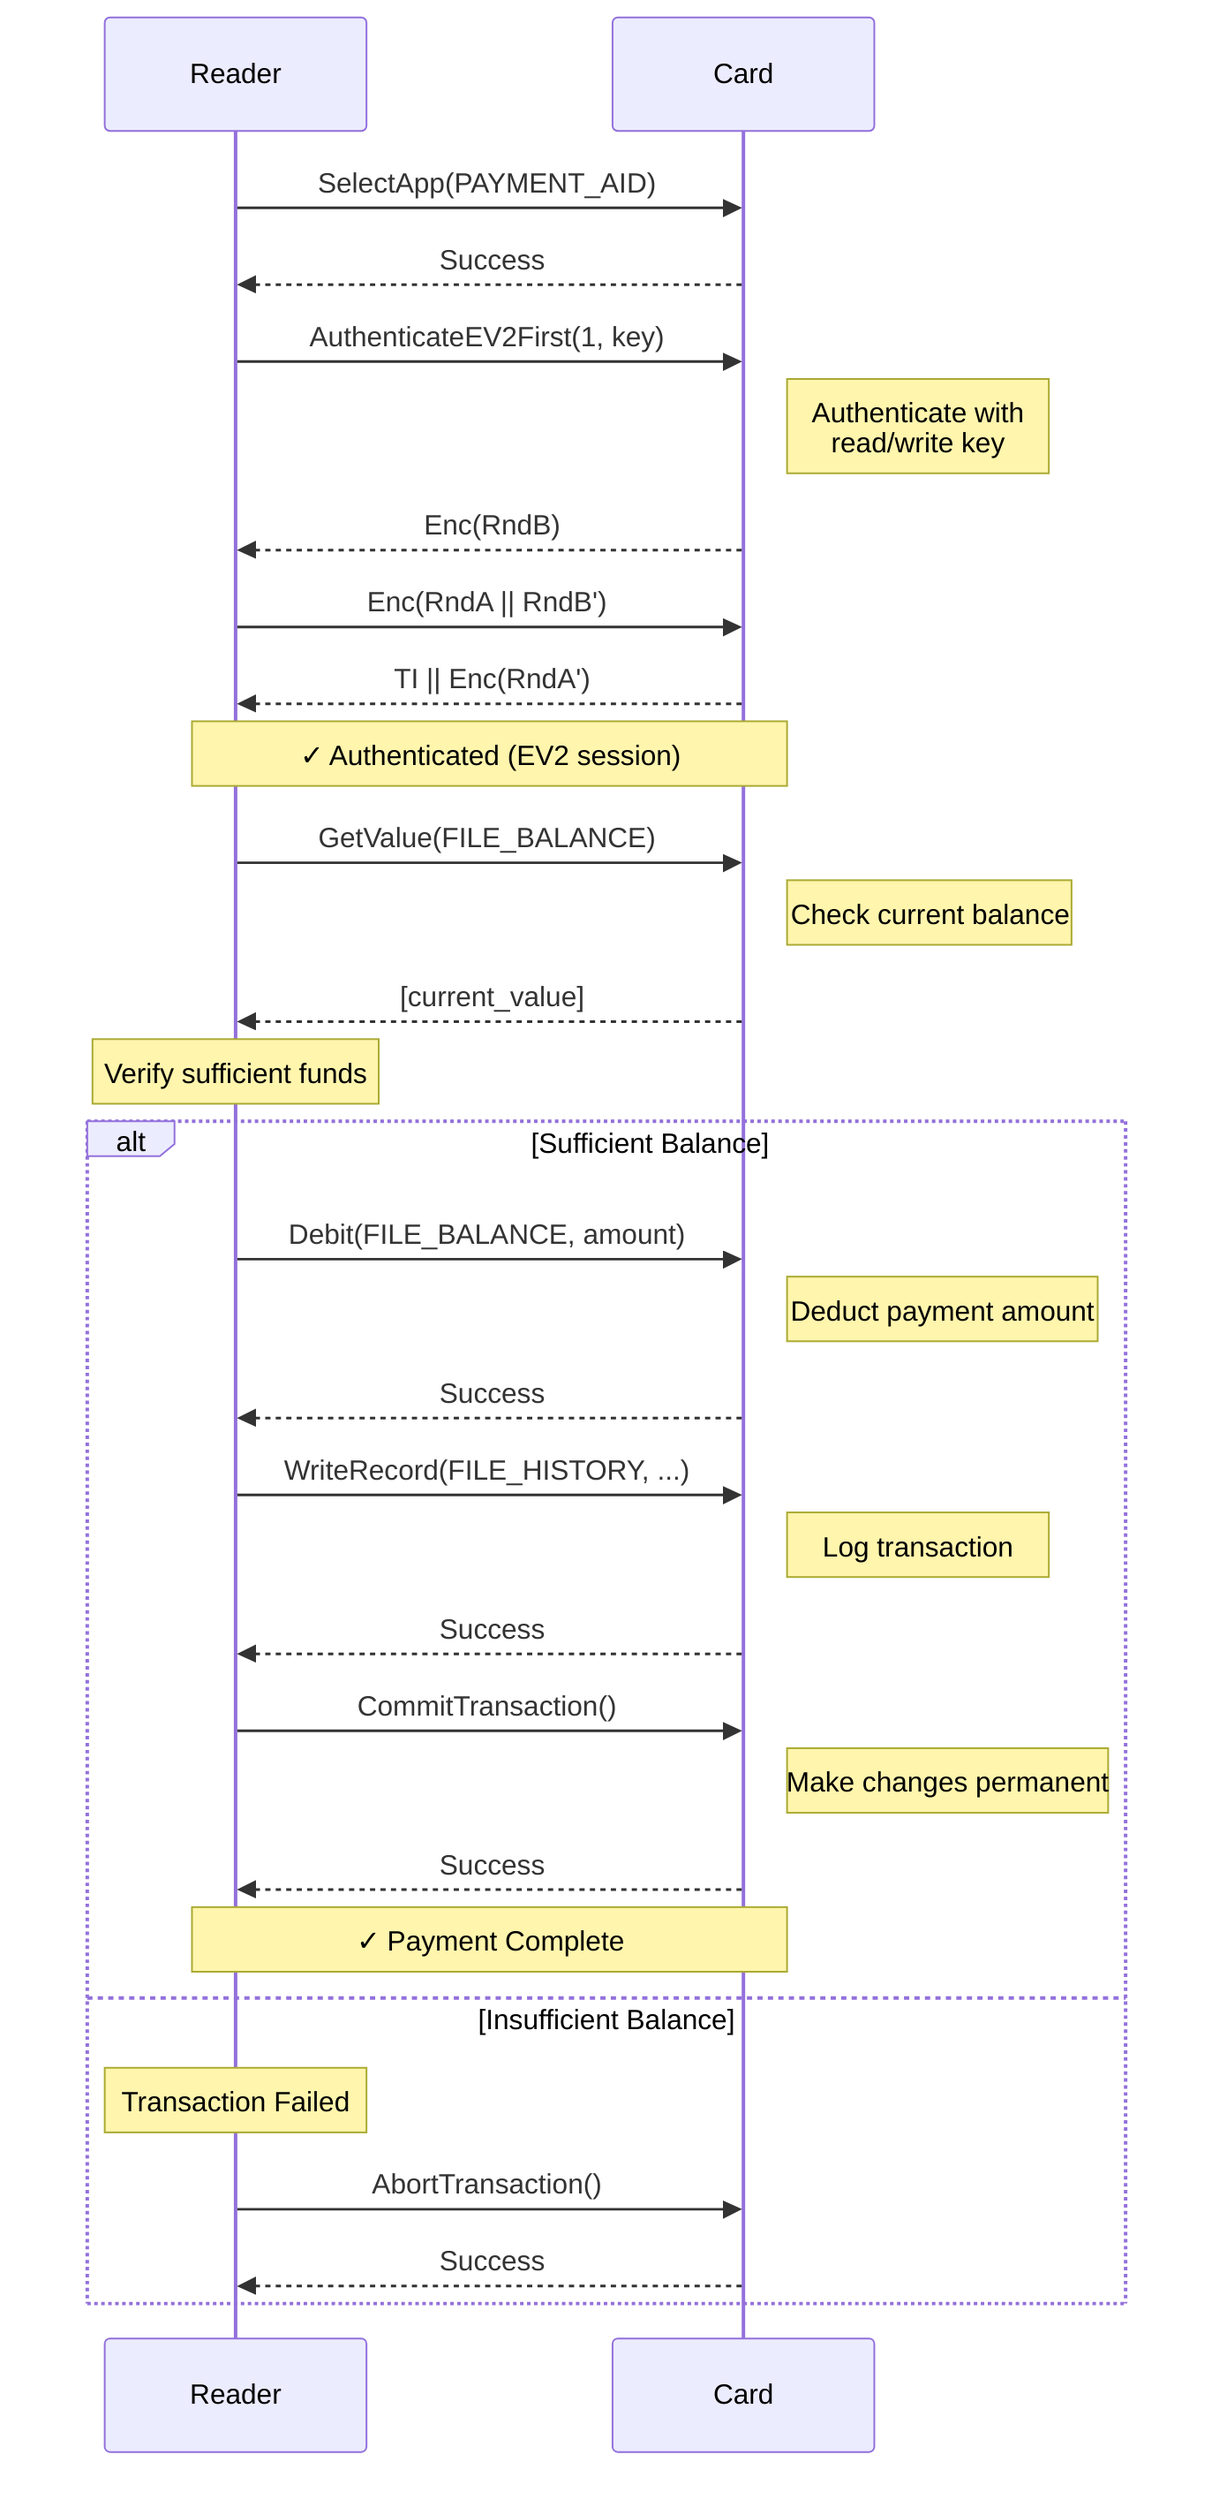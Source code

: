 sequenceDiagram
    participant Reader
    participant Card

    Reader->>Card: SelectApp(PAYMENT_AID)
    Card-->>Reader: Success

    Reader->>Card: AuthenticateEV2First(1, key)
    Note right of Card: Authenticate with<br/>read/write key
    Card-->>Reader: Enc(RndB)
    Reader->>Card: Enc(RndA || RndB')
    Card-->>Reader: TI || Enc(RndA')
    Note over Reader,Card: ✓ Authenticated (EV2 session)

    Reader->>Card: GetValue(FILE_BALANCE)
    Note right of Card: Check current balance
    Card-->>Reader: [current_value]

    Note over Reader: Verify sufficient funds

    alt Sufficient Balance
        Reader->>Card: Debit(FILE_BALANCE, amount)
        Note right of Card: Deduct payment amount
        Card-->>Reader: Success

        Reader->>Card: WriteRecord(FILE_HISTORY, ...)
        Note right of Card: Log transaction
        Card-->>Reader: Success

        Reader->>Card: CommitTransaction()
        Note right of Card: Make changes permanent
        Card-->>Reader: Success
        Note over Reader,Card: ✓ Payment Complete
    else Insufficient Balance
        Note over Reader: Transaction Failed
        Reader->>Card: AbortTransaction()
        Card-->>Reader: Success
    end